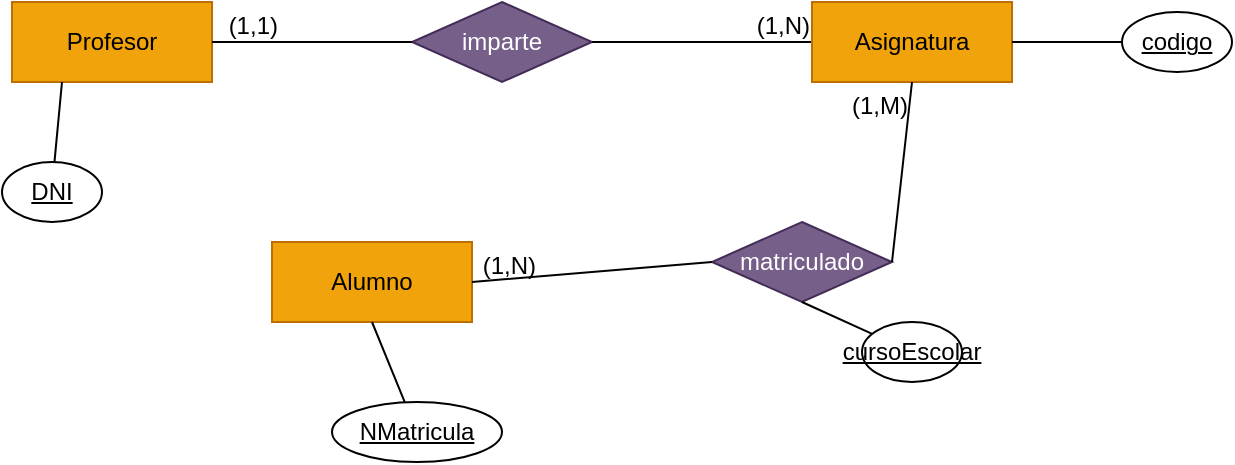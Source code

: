 <mxfile version="27.0.9">
  <diagram name="Página-1" id="dimBa1hKJHNype1Kq-bW">
    <mxGraphModel dx="946" dy="661" grid="1" gridSize="10" guides="1" tooltips="1" connect="1" arrows="1" fold="1" page="1" pageScale="1" pageWidth="827" pageHeight="1169" math="0" shadow="0">
      <root>
        <mxCell id="0" />
        <mxCell id="1" parent="0" />
        <mxCell id="P5fEC2_rjLhfOlPloG7m-1" value="Profesor" style="whiteSpace=wrap;html=1;align=center;fillColor=#f0a30a;strokeColor=#BD7000;fontColor=#000000;" vertex="1" parent="1">
          <mxGeometry x="110" y="60" width="100" height="40" as="geometry" />
        </mxCell>
        <mxCell id="P5fEC2_rjLhfOlPloG7m-2" value="imparte" style="shape=rhombus;perimeter=rhombusPerimeter;whiteSpace=wrap;html=1;align=center;fillColor=#76608a;fontColor=#ffffff;strokeColor=#432D57;" vertex="1" parent="1">
          <mxGeometry x="310" y="60" width="90" height="40" as="geometry" />
        </mxCell>
        <mxCell id="P5fEC2_rjLhfOlPloG7m-3" value="" style="endArrow=none;html=1;rounded=0;exitX=0;exitY=0.5;exitDx=0;exitDy=0;entryX=1;entryY=0.5;entryDx=0;entryDy=0;" edge="1" source="P5fEC2_rjLhfOlPloG7m-2" parent="1" target="P5fEC2_rjLhfOlPloG7m-1">
          <mxGeometry relative="1" as="geometry">
            <mxPoint x="287" y="50" as="sourcePoint" />
            <mxPoint x="240" y="80" as="targetPoint" />
          </mxGeometry>
        </mxCell>
        <mxCell id="P5fEC2_rjLhfOlPloG7m-4" value="(1,1)" style="resizable=0;html=1;whiteSpace=wrap;align=right;verticalAlign=bottom;" connectable="0" vertex="1" parent="P5fEC2_rjLhfOlPloG7m-3">
          <mxGeometry x="1" relative="1" as="geometry">
            <mxPoint x="34" as="offset" />
          </mxGeometry>
        </mxCell>
        <mxCell id="P5fEC2_rjLhfOlPloG7m-5" value="" style="endArrow=none;html=1;rounded=0;exitX=1;exitY=0.5;exitDx=0;exitDy=0;entryX=0;entryY=0.5;entryDx=0;entryDy=0;" edge="1" source="P5fEC2_rjLhfOlPloG7m-2" parent="1" target="P5fEC2_rjLhfOlPloG7m-7">
          <mxGeometry relative="1" as="geometry">
            <mxPoint x="287" y="50" as="sourcePoint" />
            <mxPoint x="460" y="80" as="targetPoint" />
          </mxGeometry>
        </mxCell>
        <mxCell id="P5fEC2_rjLhfOlPloG7m-6" value="(1,N)" style="resizable=0;html=1;whiteSpace=wrap;align=right;verticalAlign=bottom;" connectable="0" vertex="1" parent="P5fEC2_rjLhfOlPloG7m-5">
          <mxGeometry x="1" relative="1" as="geometry">
            <mxPoint as="offset" />
          </mxGeometry>
        </mxCell>
        <mxCell id="P5fEC2_rjLhfOlPloG7m-7" value="Asignatura" style="whiteSpace=wrap;html=1;align=center;fillColor=#f0a30a;strokeColor=#BD7000;fontColor=#000000;" vertex="1" parent="1">
          <mxGeometry x="510" y="60" width="100" height="40" as="geometry" />
        </mxCell>
        <mxCell id="P5fEC2_rjLhfOlPloG7m-8" value="Alumno" style="whiteSpace=wrap;html=1;align=center;fillColor=#f0a30a;strokeColor=#BD7000;fontColor=#000000;" vertex="1" parent="1">
          <mxGeometry x="240" y="180" width="100" height="40" as="geometry" />
        </mxCell>
        <mxCell id="P5fEC2_rjLhfOlPloG7m-9" value="matriculado" style="shape=rhombus;perimeter=rhombusPerimeter;whiteSpace=wrap;html=1;align=center;fillColor=#76608a;fontColor=#ffffff;strokeColor=#432D57;" vertex="1" parent="1">
          <mxGeometry x="460" y="170" width="90" height="40" as="geometry" />
        </mxCell>
        <mxCell id="P5fEC2_rjLhfOlPloG7m-10" value="" style="endArrow=none;html=1;rounded=0;exitX=0;exitY=0.5;exitDx=0;exitDy=0;entryX=1;entryY=0.5;entryDx=0;entryDy=0;" edge="1" source="P5fEC2_rjLhfOlPloG7m-9" parent="1" target="P5fEC2_rjLhfOlPloG7m-8">
          <mxGeometry relative="1" as="geometry">
            <mxPoint x="437" y="160" as="sourcePoint" />
            <mxPoint x="390" y="190" as="targetPoint" />
          </mxGeometry>
        </mxCell>
        <mxCell id="P5fEC2_rjLhfOlPloG7m-11" value="(1,N)" style="resizable=0;html=1;whiteSpace=wrap;align=right;verticalAlign=bottom;" connectable="0" vertex="1" parent="P5fEC2_rjLhfOlPloG7m-10">
          <mxGeometry x="1" relative="1" as="geometry">
            <mxPoint x="34" as="offset" />
          </mxGeometry>
        </mxCell>
        <mxCell id="P5fEC2_rjLhfOlPloG7m-12" value="" style="endArrow=none;html=1;rounded=0;exitX=1;exitY=0.5;exitDx=0;exitDy=0;entryX=0.5;entryY=1;entryDx=0;entryDy=0;" edge="1" source="P5fEC2_rjLhfOlPloG7m-9" parent="1" target="P5fEC2_rjLhfOlPloG7m-7">
          <mxGeometry relative="1" as="geometry">
            <mxPoint x="437" y="160" as="sourcePoint" />
            <mxPoint x="610" y="190" as="targetPoint" />
          </mxGeometry>
        </mxCell>
        <mxCell id="P5fEC2_rjLhfOlPloG7m-13" value="(1,M)" style="resizable=0;html=1;whiteSpace=wrap;align=right;verticalAlign=bottom;" connectable="0" vertex="1" parent="P5fEC2_rjLhfOlPloG7m-12">
          <mxGeometry x="1" relative="1" as="geometry">
            <mxPoint y="20" as="offset" />
          </mxGeometry>
        </mxCell>
        <mxCell id="P5fEC2_rjLhfOlPloG7m-14" value="" style="endArrow=none;html=1;rounded=0;exitX=0.25;exitY=1;exitDx=0;exitDy=0;" edge="1" target="P5fEC2_rjLhfOlPloG7m-15" parent="1" source="P5fEC2_rjLhfOlPloG7m-1">
          <mxGeometry relative="1" as="geometry">
            <mxPoint x="70" y="155" as="sourcePoint" />
            <mxPoint x="130" y="155" as="targetPoint" />
          </mxGeometry>
        </mxCell>
        <mxCell id="P5fEC2_rjLhfOlPloG7m-15" value="&lt;u&gt;DNI&lt;/u&gt;" style="ellipse;whiteSpace=wrap;html=1;align=center;" vertex="1" parent="1">
          <mxGeometry x="105" y="140" width="50" height="30" as="geometry" />
        </mxCell>
        <mxCell id="P5fEC2_rjLhfOlPloG7m-16" value="" style="endArrow=none;html=1;rounded=0;exitX=0.5;exitY=1;exitDx=0;exitDy=0;" edge="1" target="P5fEC2_rjLhfOlPloG7m-17" parent="1" source="P5fEC2_rjLhfOlPloG7m-8">
          <mxGeometry relative="1" as="geometry">
            <mxPoint x="270" y="275" as="sourcePoint" />
            <mxPoint x="330" y="275" as="targetPoint" />
          </mxGeometry>
        </mxCell>
        <mxCell id="P5fEC2_rjLhfOlPloG7m-17" value="&lt;u&gt;NMatricula&lt;/u&gt;" style="ellipse;whiteSpace=wrap;html=1;align=center;" vertex="1" parent="1">
          <mxGeometry x="270" y="260" width="85" height="30" as="geometry" />
        </mxCell>
        <mxCell id="P5fEC2_rjLhfOlPloG7m-18" value="" style="endArrow=none;html=1;rounded=0;exitX=1;exitY=0.5;exitDx=0;exitDy=0;" edge="1" target="P5fEC2_rjLhfOlPloG7m-19" parent="1" source="P5fEC2_rjLhfOlPloG7m-7">
          <mxGeometry relative="1" as="geometry">
            <mxPoint x="630" y="80" as="sourcePoint" />
            <mxPoint x="690" y="80" as="targetPoint" />
          </mxGeometry>
        </mxCell>
        <mxCell id="P5fEC2_rjLhfOlPloG7m-19" value="&lt;u&gt;codigo&lt;/u&gt;" style="ellipse;whiteSpace=wrap;html=1;align=center;" vertex="1" parent="1">
          <mxGeometry x="665" y="65" width="55" height="30" as="geometry" />
        </mxCell>
        <mxCell id="P5fEC2_rjLhfOlPloG7m-20" value="" style="endArrow=none;html=1;rounded=0;exitX=0.5;exitY=1;exitDx=0;exitDy=0;" edge="1" target="P5fEC2_rjLhfOlPloG7m-21" parent="1" source="P5fEC2_rjLhfOlPloG7m-9">
          <mxGeometry relative="1" as="geometry">
            <mxPoint x="500" y="235" as="sourcePoint" />
            <mxPoint x="560" y="235" as="targetPoint" />
          </mxGeometry>
        </mxCell>
        <mxCell id="P5fEC2_rjLhfOlPloG7m-21" value="&lt;u&gt;cursoEscolar&lt;/u&gt;" style="ellipse;whiteSpace=wrap;html=1;align=center;" vertex="1" parent="1">
          <mxGeometry x="535" y="220" width="50" height="30" as="geometry" />
        </mxCell>
      </root>
    </mxGraphModel>
  </diagram>
</mxfile>
